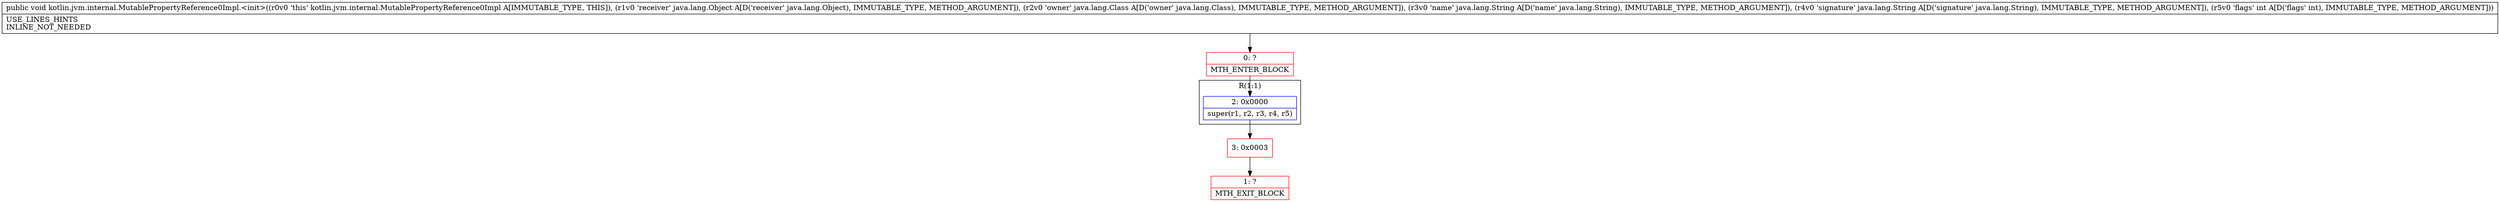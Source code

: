 digraph "CFG forkotlin.jvm.internal.MutablePropertyReference0Impl.\<init\>(Ljava\/lang\/Object;Ljava\/lang\/Class;Ljava\/lang\/String;Ljava\/lang\/String;I)V" {
subgraph cluster_Region_2016017064 {
label = "R(1:1)";
node [shape=record,color=blue];
Node_2 [shape=record,label="{2\:\ 0x0000|super(r1, r2, r3, r4, r5)\l}"];
}
Node_0 [shape=record,color=red,label="{0\:\ ?|MTH_ENTER_BLOCK\l}"];
Node_3 [shape=record,color=red,label="{3\:\ 0x0003}"];
Node_1 [shape=record,color=red,label="{1\:\ ?|MTH_EXIT_BLOCK\l}"];
MethodNode[shape=record,label="{public void kotlin.jvm.internal.MutablePropertyReference0Impl.\<init\>((r0v0 'this' kotlin.jvm.internal.MutablePropertyReference0Impl A[IMMUTABLE_TYPE, THIS]), (r1v0 'receiver' java.lang.Object A[D('receiver' java.lang.Object), IMMUTABLE_TYPE, METHOD_ARGUMENT]), (r2v0 'owner' java.lang.Class A[D('owner' java.lang.Class), IMMUTABLE_TYPE, METHOD_ARGUMENT]), (r3v0 'name' java.lang.String A[D('name' java.lang.String), IMMUTABLE_TYPE, METHOD_ARGUMENT]), (r4v0 'signature' java.lang.String A[D('signature' java.lang.String), IMMUTABLE_TYPE, METHOD_ARGUMENT]), (r5v0 'flags' int A[D('flags' int), IMMUTABLE_TYPE, METHOD_ARGUMENT]))  | USE_LINES_HINTS\lINLINE_NOT_NEEDED\l}"];
MethodNode -> Node_0;Node_2 -> Node_3;
Node_0 -> Node_2;
Node_3 -> Node_1;
}

